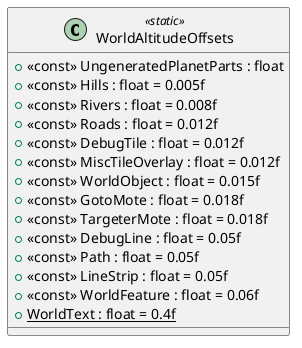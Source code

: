 @startuml
class WorldAltitudeOffsets <<static>> {
    + <<const>> UngeneratedPlanetParts : float
    + <<const>> Hills : float = 0.005f
    + <<const>> Rivers : float = 0.008f
    + <<const>> Roads : float = 0.012f
    + <<const>> DebugTile : float = 0.012f
    + <<const>> MiscTileOverlay : float = 0.012f
    + <<const>> WorldObject : float = 0.015f
    + <<const>> GotoMote : float = 0.018f
    + <<const>> TargeterMote : float = 0.018f
    + <<const>> DebugLine : float = 0.05f
    + <<const>> Path : float = 0.05f
    + <<const>> LineStrip : float = 0.05f
    + <<const>> WorldFeature : float = 0.06f
    + {static} WorldText : float = 0.4f
}
@enduml
